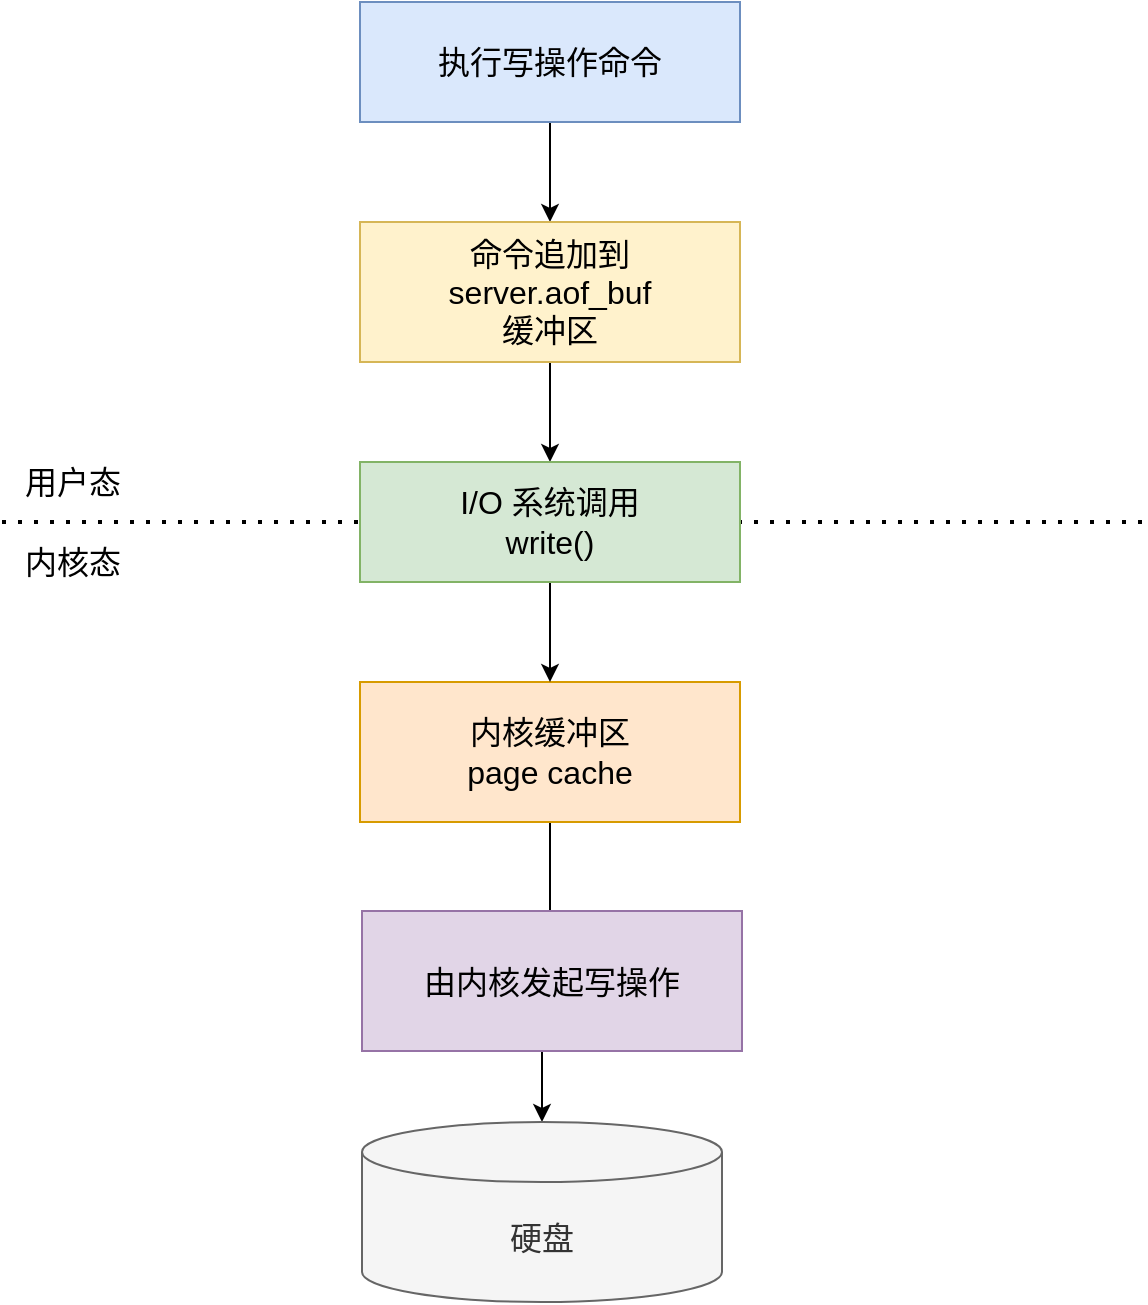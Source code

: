 <mxfile version="14.6.11" type="github">
  <diagram id="dAjb6rqtW0yNaVWgVVqN" name="第 1 页">
    <mxGraphModel dx="946" dy="800" grid="1" gridSize="10" guides="1" tooltips="1" connect="1" arrows="1" fold="1" page="1" pageScale="1" pageWidth="827" pageHeight="1169" math="0" shadow="0">
      <root>
        <mxCell id="0" />
        <mxCell id="1" parent="0" />
        <mxCell id="9THP7HvVpFN-kvNQ8RUd-11" value="" style="endArrow=none;dashed=1;html=1;dashPattern=1 3;strokeWidth=2;fontSize=16;" edge="1" parent="1">
          <mxGeometry width="50" height="50" relative="1" as="geometry">
            <mxPoint x="140" y="390" as="sourcePoint" />
            <mxPoint x="710" y="390" as="targetPoint" />
          </mxGeometry>
        </mxCell>
        <mxCell id="9THP7HvVpFN-kvNQ8RUd-3" value="" style="edgeStyle=orthogonalEdgeStyle;rounded=0;orthogonalLoop=1;jettySize=auto;html=1;entryX=0.5;entryY=0;entryDx=0;entryDy=0;fontSize=16;" edge="1" parent="1" source="9THP7HvVpFN-kvNQ8RUd-1" target="9THP7HvVpFN-kvNQ8RUd-2">
          <mxGeometry relative="1" as="geometry" />
        </mxCell>
        <mxCell id="9THP7HvVpFN-kvNQ8RUd-1" value="执行写操作命令" style="rounded=0;whiteSpace=wrap;html=1;fillColor=#dae8fc;strokeColor=#6c8ebf;fontSize=16;" vertex="1" parent="1">
          <mxGeometry x="319" y="130" width="190" height="60" as="geometry" />
        </mxCell>
        <mxCell id="9THP7HvVpFN-kvNQ8RUd-10" style="edgeStyle=orthogonalEdgeStyle;rounded=0;orthogonalLoop=1;jettySize=auto;html=1;entryX=0.5;entryY=0;entryDx=0;entryDy=0;fontSize=16;" edge="1" parent="1" source="9THP7HvVpFN-kvNQ8RUd-2" target="9THP7HvVpFN-kvNQ8RUd-5">
          <mxGeometry relative="1" as="geometry" />
        </mxCell>
        <mxCell id="9THP7HvVpFN-kvNQ8RUd-2" value="&lt;span style=&quot;font-size: 16px;&quot;&gt;命令追加到&lt;br style=&quot;font-size: 16px;&quot;&gt;&lt;/span&gt;server.aof_buf&lt;span style=&quot;font-size: 16px;&quot;&gt;&lt;br style=&quot;font-size: 16px;&quot;&gt;缓冲区&lt;/span&gt;" style="rounded=0;whiteSpace=wrap;html=1;fillColor=#fff2cc;strokeColor=#d6b656;labelBackgroundColor=none;fontSize=16;" vertex="1" parent="1">
          <mxGeometry x="319" y="240" width="190" height="70" as="geometry" />
        </mxCell>
        <mxCell id="9THP7HvVpFN-kvNQ8RUd-8" style="edgeStyle=orthogonalEdgeStyle;rounded=0;orthogonalLoop=1;jettySize=auto;html=1;fontSize=16;" edge="1" parent="1" source="9THP7HvVpFN-kvNQ8RUd-4" target="9THP7HvVpFN-kvNQ8RUd-7">
          <mxGeometry relative="1" as="geometry" />
        </mxCell>
        <mxCell id="9THP7HvVpFN-kvNQ8RUd-4" value="&lt;span style=&quot;font-size: 16px;&quot;&gt;内核缓冲区&lt;br style=&quot;font-size: 16px;&quot;&gt;page cache&lt;br style=&quot;font-size: 16px;&quot;&gt;&lt;/span&gt;" style="rounded=0;whiteSpace=wrap;html=1;fillColor=#ffe6cc;strokeColor=#d79b00;labelBackgroundColor=none;fontSize=16;" vertex="1" parent="1">
          <mxGeometry x="319" y="470" width="190" height="70" as="geometry" />
        </mxCell>
        <mxCell id="9THP7HvVpFN-kvNQ8RUd-9" style="edgeStyle=orthogonalEdgeStyle;rounded=0;orthogonalLoop=1;jettySize=auto;html=1;fontSize=16;" edge="1" parent="1" source="9THP7HvVpFN-kvNQ8RUd-5" target="9THP7HvVpFN-kvNQ8RUd-4">
          <mxGeometry relative="1" as="geometry" />
        </mxCell>
        <mxCell id="9THP7HvVpFN-kvNQ8RUd-5" value="I/O 系统调用&lt;br style=&quot;font-size: 16px;&quot;&gt;write()" style="rounded=0;whiteSpace=wrap;html=1;fillColor=#d5e8d4;strokeColor=#82b366;fontSize=16;" vertex="1" parent="1">
          <mxGeometry x="319" y="360" width="190" height="60" as="geometry" />
        </mxCell>
        <mxCell id="9THP7HvVpFN-kvNQ8RUd-6" value="&lt;span style=&quot;font-size: 16px;&quot;&gt;由内核发起写操作&lt;br style=&quot;font-size: 16px;&quot;&gt;&lt;/span&gt;" style="rounded=0;whiteSpace=wrap;html=1;fillColor=#e1d5e7;strokeColor=#9673a6;labelBackgroundColor=none;fontSize=16;" vertex="1" parent="1">
          <mxGeometry x="320" y="584.5" width="190" height="70" as="geometry" />
        </mxCell>
        <mxCell id="9THP7HvVpFN-kvNQ8RUd-7" value="硬盘" style="shape=cylinder3;whiteSpace=wrap;html=1;boundedLbl=1;backgroundOutline=1;size=15;fillColor=#f5f5f5;strokeColor=#666666;fontColor=#333333;fontSize=16;" vertex="1" parent="1">
          <mxGeometry x="320" y="690" width="180" height="90" as="geometry" />
        </mxCell>
        <mxCell id="9THP7HvVpFN-kvNQ8RUd-12" value="用户态" style="text;html=1;align=center;verticalAlign=middle;resizable=0;points=[];autosize=1;strokeColor=none;fontSize=16;" vertex="1" parent="1">
          <mxGeometry x="145" y="360" width="60" height="20" as="geometry" />
        </mxCell>
        <mxCell id="9THP7HvVpFN-kvNQ8RUd-13" value="内核态" style="text;html=1;align=center;verticalAlign=middle;resizable=0;points=[];autosize=1;strokeColor=none;fontSize=16;" vertex="1" parent="1">
          <mxGeometry x="145" y="400" width="60" height="20" as="geometry" />
        </mxCell>
      </root>
    </mxGraphModel>
  </diagram>
</mxfile>
